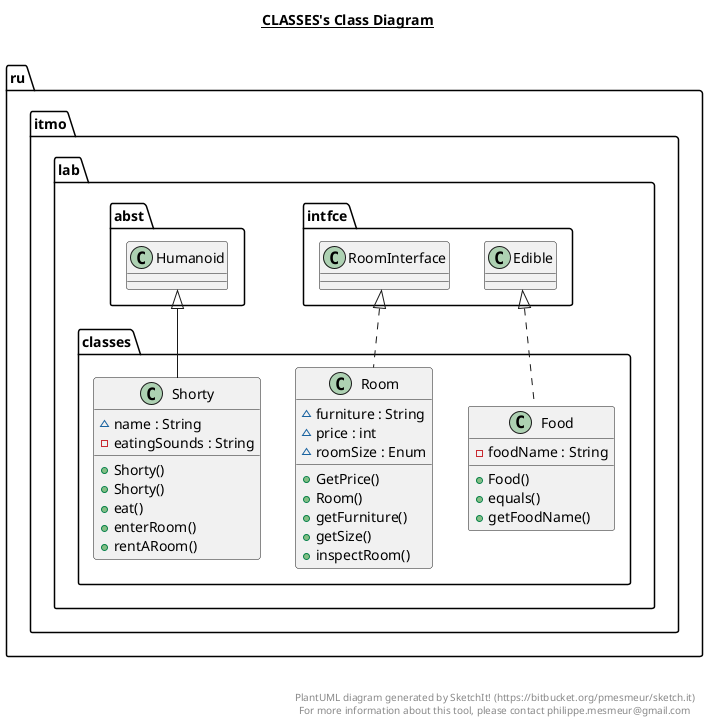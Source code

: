 @startuml

title __CLASSES's Class Diagram__\n

  namespace ru.itmo.lab {
    namespace classes {
      class ru.itmo.lab.classes.Food {
          - foodName : String
          + Food()
          + equals()
          + getFoodName()
      }
    }
  }
  

  namespace ru.itmo.lab {
    namespace classes {
      class ru.itmo.lab.classes.Room {
          ~ furniture : String
          ~ price : int
          ~ roomSize : Enum
          + GetPrice()
          + Room()
          + getFurniture()
          + getSize()
          + inspectRoom()
      }
    }
  }
  

  namespace ru.itmo.lab {
    namespace classes {
      class ru.itmo.lab.classes.Shorty {
          ~ name : String
          - eatingSounds : String
          + Shorty()
          + Shorty()
          + eat()
          + enterRoom()
          + rentARoom()
      }
    }
  }
  

  ru.itmo.lab.classes.Food .up.|> ru.itmo.lab.intfce.Edible
  ru.itmo.lab.classes.Room .up.|> ru.itmo.lab.intfce.RoomInterface
  ru.itmo.lab.classes.Shorty -up-|> ru.itmo.lab.abst.Humanoid


right footer


PlantUML diagram generated by SketchIt! (https://bitbucket.org/pmesmeur/sketch.it)
For more information about this tool, please contact philippe.mesmeur@gmail.com
endfooter

@enduml
